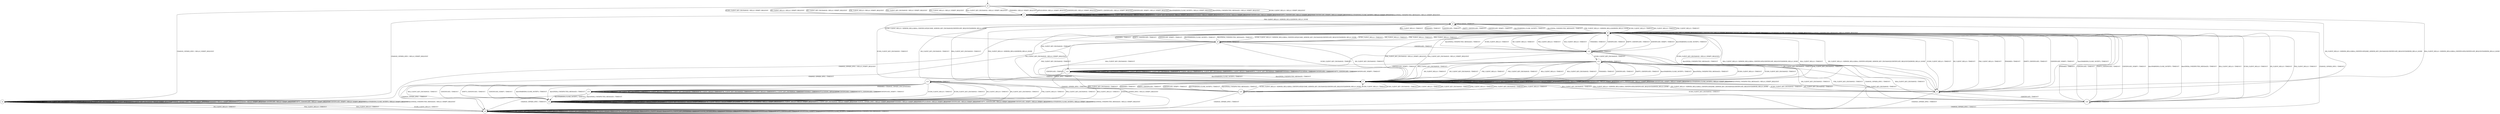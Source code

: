 digraph g {

	s0 [shape="circle" label="s0"];
	s1 [shape="circle" label="s1"];
	s2 [shape="circle" label="s2"];
	s3 [shape="circle" label="s3"];
	s4 [shape="circle" label="s4"];
	s5 [shape="circle" label="s5"];
	s6 [shape="circle" label="s6"];
	s7 [shape="circle" label="s7"];
	s8 [shape="circle" label="s8"];
	s9 [shape="circle" label="s9"];
	s10 [shape="circle" label="s10"];
	s11 [shape="circle" label="s11"];
	s12 [shape="circle" label="s12"];
	s13 [shape="circle" label="s13"];
	s14 [shape="circle" label="s14"];
	s15 [shape="circle" label="s15"];
	s16 [shape="circle" label="s16"];
	s0 -> s1 [label="ECDH_CLIENT_HELLO / HELLO_VERIFY_REQUEST"];
	s0 -> s1 [label="ECDH_CLIENT_KEY_EXCHANGE / HELLO_VERIFY_REQUEST"];
	s0 -> s1 [label="DH_CLIENT_HELLO / HELLO_VERIFY_REQUEST"];
	s0 -> s1 [label="DH_CLIENT_KEY_EXCHANGE / HELLO_VERIFY_REQUEST"];
	s0 -> s1 [label="PSK_CLIENT_HELLO / HELLO_VERIFY_REQUEST"];
	s0 -> s1 [label="PSK_CLIENT_KEY_EXCHANGE / HELLO_VERIFY_REQUEST"];
	s0 -> s1 [label="RSA_CLIENT_HELLO / HELLO_VERIFY_REQUEST"];
	s0 -> s1 [label="RSA_CLIENT_KEY_EXCHANGE / HELLO_VERIFY_REQUEST"];
	s0 -> s2 [label="CHANGE_CIPHER_SPEC / HELLO_VERIFY_REQUEST"];
	s0 -> s1 [label="FINISHED / HELLO_VERIFY_REQUEST"];
	s0 -> s1 [label="APPLICATION / HELLO_VERIFY_REQUEST"];
	s0 -> s1 [label="CERTIFICATE / HELLO_VERIFY_REQUEST"];
	s0 -> s1 [label="EMPTY_CERTIFICATE / HELLO_VERIFY_REQUEST"];
	s0 -> s1 [label="CERTIFICATE_VERIFY / HELLO_VERIFY_REQUEST"];
	s0 -> s1 [label="Alert(WARNING,CLOSE_NOTIFY) / HELLO_VERIFY_REQUEST"];
	s0 -> s1 [label="Alert(FATAL,UNEXPECTED_MESSAGE) / HELLO_VERIFY_REQUEST"];
	s1 -> s9 [label="ECDH_CLIENT_HELLO / SERVER_HELLO|RSA_CERTIFICATE|ECDHE_SERVER_KEY_EXCHANGE|CERTIFICATE_REQUEST|SERVER_HELLO_DONE"];
	s1 -> s1 [label="ECDH_CLIENT_KEY_EXCHANGE / HELLO_VERIFY_REQUEST"];
	s1 -> s5 [label="DH_CLIENT_HELLO / SERVER_HELLO|RSA_CERTIFICATE|DHE_SERVER_KEY_EXCHANGE|CERTIFICATE_REQUEST|SERVER_HELLO_DONE"];
	s1 -> s1 [label="DH_CLIENT_KEY_EXCHANGE / HELLO_VERIFY_REQUEST"];
	s1 -> s3 [label="PSK_CLIENT_HELLO / SERVER_HELLO|SERVER_HELLO_DONE"];
	s1 -> s1 [label="PSK_CLIENT_KEY_EXCHANGE / HELLO_VERIFY_REQUEST"];
	s1 -> s5 [label="RSA_CLIENT_HELLO / SERVER_HELLO|RSA_CERTIFICATE|CERTIFICATE_REQUEST|SERVER_HELLO_DONE"];
	s1 -> s1 [label="RSA_CLIENT_KEY_EXCHANGE / HELLO_VERIFY_REQUEST"];
	s1 -> s2 [label="CHANGE_CIPHER_SPEC / HELLO_VERIFY_REQUEST"];
	s1 -> s1 [label="FINISHED / HELLO_VERIFY_REQUEST"];
	s1 -> s1 [label="APPLICATION / HELLO_VERIFY_REQUEST"];
	s1 -> s1 [label="CERTIFICATE / HELLO_VERIFY_REQUEST"];
	s1 -> s1 [label="EMPTY_CERTIFICATE / HELLO_VERIFY_REQUEST"];
	s1 -> s1 [label="CERTIFICATE_VERIFY / HELLO_VERIFY_REQUEST"];
	s1 -> s1 [label="Alert(WARNING,CLOSE_NOTIFY) / HELLO_VERIFY_REQUEST"];
	s1 -> s1 [label="Alert(FATAL,UNEXPECTED_MESSAGE) / HELLO_VERIFY_REQUEST"];
	s2 -> s4 [label="ECDH_CLIENT_HELLO / TIMEOUT"];
	s2 -> s2 [label="ECDH_CLIENT_KEY_EXCHANGE / HELLO_VERIFY_REQUEST"];
	s2 -> s4 [label="DH_CLIENT_HELLO / TIMEOUT"];
	s2 -> s2 [label="DH_CLIENT_KEY_EXCHANGE / HELLO_VERIFY_REQUEST"];
	s2 -> s4 [label="PSK_CLIENT_HELLO / TIMEOUT"];
	s2 -> s2 [label="PSK_CLIENT_KEY_EXCHANGE / HELLO_VERIFY_REQUEST"];
	s2 -> s4 [label="RSA_CLIENT_HELLO / TIMEOUT"];
	s2 -> s2 [label="RSA_CLIENT_KEY_EXCHANGE / HELLO_VERIFY_REQUEST"];
	s2 -> s2 [label="CHANGE_CIPHER_SPEC / HELLO_VERIFY_REQUEST"];
	s2 -> s2 [label="FINISHED / HELLO_VERIFY_REQUEST"];
	s2 -> s2 [label="APPLICATION / HELLO_VERIFY_REQUEST"];
	s2 -> s2 [label="CERTIFICATE / HELLO_VERIFY_REQUEST"];
	s2 -> s2 [label="EMPTY_CERTIFICATE / HELLO_VERIFY_REQUEST"];
	s2 -> s2 [label="CERTIFICATE_VERIFY / HELLO_VERIFY_REQUEST"];
	s2 -> s2 [label="Alert(WARNING,CLOSE_NOTIFY) / HELLO_VERIFY_REQUEST"];
	s2 -> s2 [label="Alert(FATAL,UNEXPECTED_MESSAGE) / HELLO_VERIFY_REQUEST"];
	s3 -> s6 [label="ECDH_CLIENT_HELLO / TIMEOUT"];
	s3 -> s7 [label="ECDH_CLIENT_KEY_EXCHANGE / TIMEOUT"];
	s3 -> s6 [label="DH_CLIENT_HELLO / TIMEOUT"];
	s3 -> s7 [label="DH_CLIENT_KEY_EXCHANGE / TIMEOUT"];
	s3 -> s6 [label="PSK_CLIENT_HELLO / TIMEOUT"];
	s3 -> s12 [label="PSK_CLIENT_KEY_EXCHANGE / TIMEOUT"];
	s3 -> s6 [label="RSA_CLIENT_HELLO / TIMEOUT"];
	s3 -> s7 [label="RSA_CLIENT_KEY_EXCHANGE / TIMEOUT"];
	s3 -> s4 [label="CHANGE_CIPHER_SPEC / TIMEOUT"];
	s3 -> s6 [label="FINISHED / TIMEOUT"];
	s3 -> s3 [label="APPLICATION / TIMEOUT"];
	s3 -> s6 [label="CERTIFICATE / TIMEOUT"];
	s3 -> s6 [label="EMPTY_CERTIFICATE / TIMEOUT"];
	s3 -> s6 [label="CERTIFICATE_VERIFY / TIMEOUT"];
	s3 -> s6 [label="Alert(WARNING,CLOSE_NOTIFY) / TIMEOUT"];
	s3 -> s6 [label="Alert(FATAL,UNEXPECTED_MESSAGE) / TIMEOUT"];
	s4 -> s4 [label="ECDH_CLIENT_HELLO / TIMEOUT"];
	s4 -> s4 [label="ECDH_CLIENT_KEY_EXCHANGE / TIMEOUT"];
	s4 -> s4 [label="DH_CLIENT_HELLO / TIMEOUT"];
	s4 -> s4 [label="DH_CLIENT_KEY_EXCHANGE / TIMEOUT"];
	s4 -> s4 [label="PSK_CLIENT_HELLO / TIMEOUT"];
	s4 -> s4 [label="PSK_CLIENT_KEY_EXCHANGE / TIMEOUT"];
	s4 -> s4 [label="RSA_CLIENT_HELLO / TIMEOUT"];
	s4 -> s4 [label="RSA_CLIENT_KEY_EXCHANGE / TIMEOUT"];
	s4 -> s4 [label="CHANGE_CIPHER_SPEC / TIMEOUT"];
	s4 -> s4 [label="FINISHED / TIMEOUT"];
	s4 -> s4 [label="APPLICATION / TIMEOUT"];
	s4 -> s4 [label="CERTIFICATE / TIMEOUT"];
	s4 -> s4 [label="EMPTY_CERTIFICATE / TIMEOUT"];
	s4 -> s4 [label="CERTIFICATE_VERIFY / TIMEOUT"];
	s4 -> s4 [label="Alert(WARNING,CLOSE_NOTIFY) / TIMEOUT"];
	s4 -> s4 [label="Alert(FATAL,UNEXPECTED_MESSAGE) / TIMEOUT"];
	s5 -> s6 [label="ECDH_CLIENT_HELLO / TIMEOUT"];
	s5 -> s7 [label="ECDH_CLIENT_KEY_EXCHANGE / TIMEOUT"];
	s5 -> s6 [label="DH_CLIENT_HELLO / TIMEOUT"];
	s5 -> s7 [label="DH_CLIENT_KEY_EXCHANGE / TIMEOUT"];
	s5 -> s6 [label="PSK_CLIENT_HELLO / TIMEOUT"];
	s5 -> s7 [label="PSK_CLIENT_KEY_EXCHANGE / TIMEOUT"];
	s5 -> s6 [label="RSA_CLIENT_HELLO / TIMEOUT"];
	s5 -> s7 [label="RSA_CLIENT_KEY_EXCHANGE / TIMEOUT"];
	s5 -> s4 [label="CHANGE_CIPHER_SPEC / TIMEOUT"];
	s5 -> s6 [label="FINISHED / TIMEOUT"];
	s5 -> s5 [label="APPLICATION / TIMEOUT"];
	s5 -> s16 [label="CERTIFICATE / TIMEOUT"];
	s5 -> s6 [label="EMPTY_CERTIFICATE / TIMEOUT"];
	s5 -> s6 [label="CERTIFICATE_VERIFY / TIMEOUT"];
	s5 -> s6 [label="Alert(WARNING,CLOSE_NOTIFY) / TIMEOUT"];
	s5 -> s6 [label="Alert(FATAL,UNEXPECTED_MESSAGE) / TIMEOUT"];
	s6 -> s9 [label="ECDH_CLIENT_HELLO / SERVER_HELLO|RSA_CERTIFICATE|ECDHE_SERVER_KEY_EXCHANGE|CERTIFICATE_REQUEST|SERVER_HELLO_DONE"];
	s6 -> s7 [label="ECDH_CLIENT_KEY_EXCHANGE / HELLO_VERIFY_REQUEST"];
	s6 -> s5 [label="DH_CLIENT_HELLO / SERVER_HELLO|RSA_CERTIFICATE|DHE_SERVER_KEY_EXCHANGE|CERTIFICATE_REQUEST|SERVER_HELLO_DONE"];
	s6 -> s7 [label="DH_CLIENT_KEY_EXCHANGE / HELLO_VERIFY_REQUEST"];
	s6 -> s3 [label="PSK_CLIENT_HELLO / SERVER_HELLO|SERVER_HELLO_DONE"];
	s6 -> s7 [label="PSK_CLIENT_KEY_EXCHANGE / HELLO_VERIFY_REQUEST"];
	s6 -> s5 [label="RSA_CLIENT_HELLO / SERVER_HELLO|RSA_CERTIFICATE|CERTIFICATE_REQUEST|SERVER_HELLO_DONE"];
	s6 -> s7 [label="RSA_CLIENT_KEY_EXCHANGE / HELLO_VERIFY_REQUEST"];
	s6 -> s2 [label="CHANGE_CIPHER_SPEC / HELLO_VERIFY_REQUEST"];
	s6 -> s6 [label="FINISHED / HELLO_VERIFY_REQUEST"];
	s6 -> s6 [label="APPLICATION / HELLO_VERIFY_REQUEST"];
	s6 -> s6 [label="CERTIFICATE / HELLO_VERIFY_REQUEST"];
	s6 -> s6 [label="EMPTY_CERTIFICATE / HELLO_VERIFY_REQUEST"];
	s6 -> s6 [label="CERTIFICATE_VERIFY / HELLO_VERIFY_REQUEST"];
	s6 -> s6 [label="Alert(WARNING,CLOSE_NOTIFY) / HELLO_VERIFY_REQUEST"];
	s6 -> s6 [label="Alert(FATAL,UNEXPECTED_MESSAGE) / HELLO_VERIFY_REQUEST"];
	s7 -> s15 [label="ECDH_CLIENT_HELLO / SERVER_HELLO|RSA_CERTIFICATE|ECDHE_SERVER_KEY_EXCHANGE|CERTIFICATE_REQUEST|SERVER_HELLO_DONE"];
	s7 -> s7 [label="ECDH_CLIENT_KEY_EXCHANGE / HELLO_VERIFY_REQUEST"];
	s7 -> s5 [label="DH_CLIENT_HELLO / SERVER_HELLO|RSA_CERTIFICATE|DHE_SERVER_KEY_EXCHANGE|CERTIFICATE_REQUEST|SERVER_HELLO_DONE"];
	s7 -> s7 [label="DH_CLIENT_KEY_EXCHANGE / HELLO_VERIFY_REQUEST"];
	s7 -> s3 [label="PSK_CLIENT_HELLO / SERVER_HELLO|SERVER_HELLO_DONE"];
	s7 -> s7 [label="PSK_CLIENT_KEY_EXCHANGE / HELLO_VERIFY_REQUEST"];
	s7 -> s5 [label="RSA_CLIENT_HELLO / SERVER_HELLO|RSA_CERTIFICATE|CERTIFICATE_REQUEST|SERVER_HELLO_DONE"];
	s7 -> s7 [label="RSA_CLIENT_KEY_EXCHANGE / HELLO_VERIFY_REQUEST"];
	s7 -> s8 [label="CHANGE_CIPHER_SPEC / HELLO_VERIFY_REQUEST"];
	s7 -> s7 [label="FINISHED / HELLO_VERIFY_REQUEST"];
	s7 -> s7 [label="APPLICATION / HELLO_VERIFY_REQUEST"];
	s7 -> s7 [label="CERTIFICATE / HELLO_VERIFY_REQUEST"];
	s7 -> s7 [label="EMPTY_CERTIFICATE / HELLO_VERIFY_REQUEST"];
	s7 -> s7 [label="CERTIFICATE_VERIFY / HELLO_VERIFY_REQUEST"];
	s7 -> s7 [label="Alert(WARNING,CLOSE_NOTIFY) / HELLO_VERIFY_REQUEST"];
	s7 -> s7 [label="Alert(FATAL,UNEXPECTED_MESSAGE) / HELLO_VERIFY_REQUEST"];
	s8 -> s8 [label="ECDH_CLIENT_HELLO / HELLO_VERIFY_REQUEST"];
	s8 -> s8 [label="ECDH_CLIENT_KEY_EXCHANGE / HELLO_VERIFY_REQUEST"];
	s8 -> s8 [label="DH_CLIENT_HELLO / HELLO_VERIFY_REQUEST"];
	s8 -> s8 [label="DH_CLIENT_KEY_EXCHANGE / HELLO_VERIFY_REQUEST"];
	s8 -> s8 [label="PSK_CLIENT_HELLO / HELLO_VERIFY_REQUEST"];
	s8 -> s8 [label="PSK_CLIENT_KEY_EXCHANGE / HELLO_VERIFY_REQUEST"];
	s8 -> s8 [label="RSA_CLIENT_HELLO / HELLO_VERIFY_REQUEST"];
	s8 -> s8 [label="RSA_CLIENT_KEY_EXCHANGE / HELLO_VERIFY_REQUEST"];
	s8 -> s8 [label="CHANGE_CIPHER_SPEC / HELLO_VERIFY_REQUEST"];
	s8 -> s8 [label="FINISHED / HELLO_VERIFY_REQUEST"];
	s8 -> s8 [label="APPLICATION / HELLO_VERIFY_REQUEST"];
	s8 -> s8 [label="CERTIFICATE / HELLO_VERIFY_REQUEST"];
	s8 -> s8 [label="EMPTY_CERTIFICATE / HELLO_VERIFY_REQUEST"];
	s8 -> s8 [label="CERTIFICATE_VERIFY / HELLO_VERIFY_REQUEST"];
	s8 -> s8 [label="Alert(WARNING,CLOSE_NOTIFY) / HELLO_VERIFY_REQUEST"];
	s8 -> s8 [label="Alert(FATAL,UNEXPECTED_MESSAGE) / HELLO_VERIFY_REQUEST"];
	s9 -> s6 [label="ECDH_CLIENT_HELLO / TIMEOUT"];
	s9 -> s7 [label="ECDH_CLIENT_KEY_EXCHANGE / TIMEOUT"];
	s9 -> s6 [label="DH_CLIENT_HELLO / TIMEOUT"];
	s9 -> s7 [label="DH_CLIENT_KEY_EXCHANGE / TIMEOUT"];
	s9 -> s6 [label="PSK_CLIENT_HELLO / TIMEOUT"];
	s9 -> s7 [label="PSK_CLIENT_KEY_EXCHANGE / TIMEOUT"];
	s9 -> s6 [label="RSA_CLIENT_HELLO / TIMEOUT"];
	s9 -> s7 [label="RSA_CLIENT_KEY_EXCHANGE / TIMEOUT"];
	s9 -> s4 [label="CHANGE_CIPHER_SPEC / TIMEOUT"];
	s9 -> s6 [label="FINISHED / TIMEOUT"];
	s9 -> s9 [label="APPLICATION / TIMEOUT"];
	s9 -> s10 [label="CERTIFICATE / TIMEOUT"];
	s9 -> s6 [label="EMPTY_CERTIFICATE / TIMEOUT"];
	s9 -> s6 [label="CERTIFICATE_VERIFY / TIMEOUT"];
	s9 -> s6 [label="Alert(WARNING,CLOSE_NOTIFY) / TIMEOUT"];
	s9 -> s6 [label="Alert(FATAL,UNEXPECTED_MESSAGE) / TIMEOUT"];
	s10 -> s6 [label="ECDH_CLIENT_HELLO / TIMEOUT"];
	s10 -> s11 [label="ECDH_CLIENT_KEY_EXCHANGE / TIMEOUT"];
	s10 -> s6 [label="DH_CLIENT_HELLO / TIMEOUT"];
	s10 -> s7 [label="DH_CLIENT_KEY_EXCHANGE / TIMEOUT"];
	s10 -> s6 [label="PSK_CLIENT_HELLO / TIMEOUT"];
	s10 -> s7 [label="PSK_CLIENT_KEY_EXCHANGE / TIMEOUT"];
	s10 -> s6 [label="RSA_CLIENT_HELLO / TIMEOUT"];
	s10 -> s7 [label="RSA_CLIENT_KEY_EXCHANGE / TIMEOUT"];
	s10 -> s4 [label="CHANGE_CIPHER_SPEC / TIMEOUT"];
	s10 -> s6 [label="FINISHED / TIMEOUT"];
	s10 -> s10 [label="APPLICATION / TIMEOUT"];
	s10 -> s6 [label="CERTIFICATE / TIMEOUT"];
	s10 -> s6 [label="EMPTY_CERTIFICATE / TIMEOUT"];
	s10 -> s6 [label="CERTIFICATE_VERIFY / TIMEOUT"];
	s10 -> s6 [label="Alert(WARNING,CLOSE_NOTIFY) / TIMEOUT"];
	s10 -> s6 [label="Alert(FATAL,UNEXPECTED_MESSAGE) / TIMEOUT"];
	s11 -> s7 [label="ECDH_CLIENT_HELLO / TIMEOUT"];
	s11 -> s7 [label="ECDH_CLIENT_KEY_EXCHANGE / TIMEOUT"];
	s11 -> s7 [label="DH_CLIENT_HELLO / TIMEOUT"];
	s11 -> s7 [label="DH_CLIENT_KEY_EXCHANGE / TIMEOUT"];
	s11 -> s7 [label="PSK_CLIENT_HELLO / TIMEOUT"];
	s11 -> s7 [label="PSK_CLIENT_KEY_EXCHANGE / TIMEOUT"];
	s11 -> s7 [label="RSA_CLIENT_HELLO / TIMEOUT"];
	s11 -> s7 [label="RSA_CLIENT_KEY_EXCHANGE / TIMEOUT"];
	s11 -> s4 [label="CHANGE_CIPHER_SPEC / TIMEOUT"];
	s11 -> s7 [label="FINISHED / TIMEOUT"];
	s11 -> s11 [label="APPLICATION / TIMEOUT"];
	s11 -> s7 [label="CERTIFICATE / TIMEOUT"];
	s11 -> s7 [label="EMPTY_CERTIFICATE / TIMEOUT"];
	s11 -> s12 [label="CERTIFICATE_VERIFY / TIMEOUT"];
	s11 -> s7 [label="Alert(WARNING,CLOSE_NOTIFY) / TIMEOUT"];
	s11 -> s7 [label="Alert(FATAL,UNEXPECTED_MESSAGE) / TIMEOUT"];
	s12 -> s12 [label="ECDH_CLIENT_HELLO / TIMEOUT"];
	s12 -> s12 [label="ECDH_CLIENT_KEY_EXCHANGE / TIMEOUT"];
	s12 -> s12 [label="DH_CLIENT_HELLO / TIMEOUT"];
	s12 -> s12 [label="DH_CLIENT_KEY_EXCHANGE / TIMEOUT"];
	s12 -> s12 [label="PSK_CLIENT_HELLO / TIMEOUT"];
	s12 -> s12 [label="PSK_CLIENT_KEY_EXCHANGE / TIMEOUT"];
	s12 -> s12 [label="RSA_CLIENT_HELLO / TIMEOUT"];
	s12 -> s12 [label="RSA_CLIENT_KEY_EXCHANGE / TIMEOUT"];
	s12 -> s13 [label="CHANGE_CIPHER_SPEC / TIMEOUT"];
	s12 -> s12 [label="FINISHED / TIMEOUT"];
	s12 -> s12 [label="APPLICATION / TIMEOUT"];
	s12 -> s12 [label="CERTIFICATE / TIMEOUT"];
	s12 -> s12 [label="EMPTY_CERTIFICATE / TIMEOUT"];
	s12 -> s12 [label="CERTIFICATE_VERIFY / TIMEOUT"];
	s12 -> s7 [label="Alert(WARNING,CLOSE_NOTIFY) / TIMEOUT"];
	s12 -> s7 [label="Alert(FATAL,UNEXPECTED_MESSAGE) / TIMEOUT"];
	s13 -> s8 [label="ECDH_CLIENT_HELLO / TIMEOUT"];
	s13 -> s8 [label="ECDH_CLIENT_KEY_EXCHANGE / TIMEOUT"];
	s13 -> s8 [label="DH_CLIENT_HELLO / TIMEOUT"];
	s13 -> s8 [label="DH_CLIENT_KEY_EXCHANGE / TIMEOUT"];
	s13 -> s8 [label="PSK_CLIENT_HELLO / TIMEOUT"];
	s13 -> s8 [label="PSK_CLIENT_KEY_EXCHANGE / TIMEOUT"];
	s13 -> s8 [label="RSA_CLIENT_HELLO / TIMEOUT"];
	s13 -> s8 [label="RSA_CLIENT_KEY_EXCHANGE / TIMEOUT"];
	s13 -> s4 [label="CHANGE_CIPHER_SPEC / TIMEOUT"];
	s13 -> s14 [label="FINISHED / CHANGE_CIPHER_SPEC|FINISHED"];
	s13 -> s13 [label="APPLICATION / TIMEOUT"];
	s13 -> s8 [label="CERTIFICATE / TIMEOUT"];
	s13 -> s8 [label="EMPTY_CERTIFICATE / TIMEOUT"];
	s13 -> s8 [label="CERTIFICATE_VERIFY / TIMEOUT"];
	s13 -> s8 [label="Alert(WARNING,CLOSE_NOTIFY) / TIMEOUT"];
	s13 -> s8 [label="Alert(FATAL,UNEXPECTED_MESSAGE) / TIMEOUT"];
	s14 -> s14 [label="ECDH_CLIENT_HELLO / TIMEOUT"];
	s14 -> s14 [label="ECDH_CLIENT_KEY_EXCHANGE / TIMEOUT"];
	s14 -> s14 [label="DH_CLIENT_HELLO / TIMEOUT"];
	s14 -> s14 [label="DH_CLIENT_KEY_EXCHANGE / TIMEOUT"];
	s14 -> s14 [label="PSK_CLIENT_HELLO / TIMEOUT"];
	s14 -> s14 [label="PSK_CLIENT_KEY_EXCHANGE / TIMEOUT"];
	s14 -> s14 [label="RSA_CLIENT_HELLO / TIMEOUT"];
	s14 -> s14 [label="RSA_CLIENT_KEY_EXCHANGE / TIMEOUT"];
	s14 -> s4 [label="CHANGE_CIPHER_SPEC / TIMEOUT"];
	s14 -> s14 [label="FINISHED / TIMEOUT"];
	s14 -> s14 [label="APPLICATION / APPLICATION"];
	s14 -> s14 [label="CERTIFICATE / TIMEOUT"];
	s14 -> s14 [label="EMPTY_CERTIFICATE / TIMEOUT"];
	s14 -> s14 [label="CERTIFICATE_VERIFY / TIMEOUT"];
	s14 -> s8 [label="Alert(WARNING,CLOSE_NOTIFY) / TIMEOUT"];
	s14 -> s8 [label="Alert(FATAL,UNEXPECTED_MESSAGE) / TIMEOUT"];
	s15 -> s7 [label="ECDH_CLIENT_HELLO / TIMEOUT"];
	s15 -> s7 [label="ECDH_CLIENT_KEY_EXCHANGE / TIMEOUT"];
	s15 -> s7 [label="DH_CLIENT_HELLO / TIMEOUT"];
	s15 -> s7 [label="DH_CLIENT_KEY_EXCHANGE / TIMEOUT"];
	s15 -> s7 [label="PSK_CLIENT_HELLO / TIMEOUT"];
	s15 -> s7 [label="PSK_CLIENT_KEY_EXCHANGE / TIMEOUT"];
	s15 -> s7 [label="RSA_CLIENT_HELLO / TIMEOUT"];
	s15 -> s7 [label="RSA_CLIENT_KEY_EXCHANGE / TIMEOUT"];
	s15 -> s4 [label="CHANGE_CIPHER_SPEC / TIMEOUT"];
	s15 -> s7 [label="FINISHED / TIMEOUT"];
	s15 -> s15 [label="APPLICATION / TIMEOUT"];
	s15 -> s10 [label="CERTIFICATE / TIMEOUT"];
	s15 -> s7 [label="EMPTY_CERTIFICATE / TIMEOUT"];
	s15 -> s7 [label="CERTIFICATE_VERIFY / TIMEOUT"];
	s15 -> s7 [label="Alert(WARNING,CLOSE_NOTIFY) / TIMEOUT"];
	s15 -> s7 [label="Alert(FATAL,UNEXPECTED_MESSAGE) / TIMEOUT"];
	s16 -> s6 [label="ECDH_CLIENT_HELLO / TIMEOUT"];
	s16 -> s7 [label="ECDH_CLIENT_KEY_EXCHANGE / TIMEOUT"];
	s16 -> s6 [label="DH_CLIENT_HELLO / TIMEOUT"];
	s16 -> s11 [label="DH_CLIENT_KEY_EXCHANGE / TIMEOUT"];
	s16 -> s6 [label="PSK_CLIENT_HELLO / TIMEOUT"];
	s16 -> s11 [label="PSK_CLIENT_KEY_EXCHANGE / TIMEOUT"];
	s16 -> s6 [label="RSA_CLIENT_HELLO / TIMEOUT"];
	s16 -> s11 [label="RSA_CLIENT_KEY_EXCHANGE / TIMEOUT"];
	s16 -> s4 [label="CHANGE_CIPHER_SPEC / TIMEOUT"];
	s16 -> s6 [label="FINISHED / TIMEOUT"];
	s16 -> s16 [label="APPLICATION / TIMEOUT"];
	s16 -> s6 [label="CERTIFICATE / TIMEOUT"];
	s16 -> s6 [label="EMPTY_CERTIFICATE / TIMEOUT"];
	s16 -> s6 [label="CERTIFICATE_VERIFY / TIMEOUT"];
	s16 -> s6 [label="Alert(WARNING,CLOSE_NOTIFY) / TIMEOUT"];
	s16 -> s6 [label="Alert(FATAL,UNEXPECTED_MESSAGE) / TIMEOUT"];

__start0 [label="" shape="none" width="0" height="0"];
__start0 -> s0;

}
